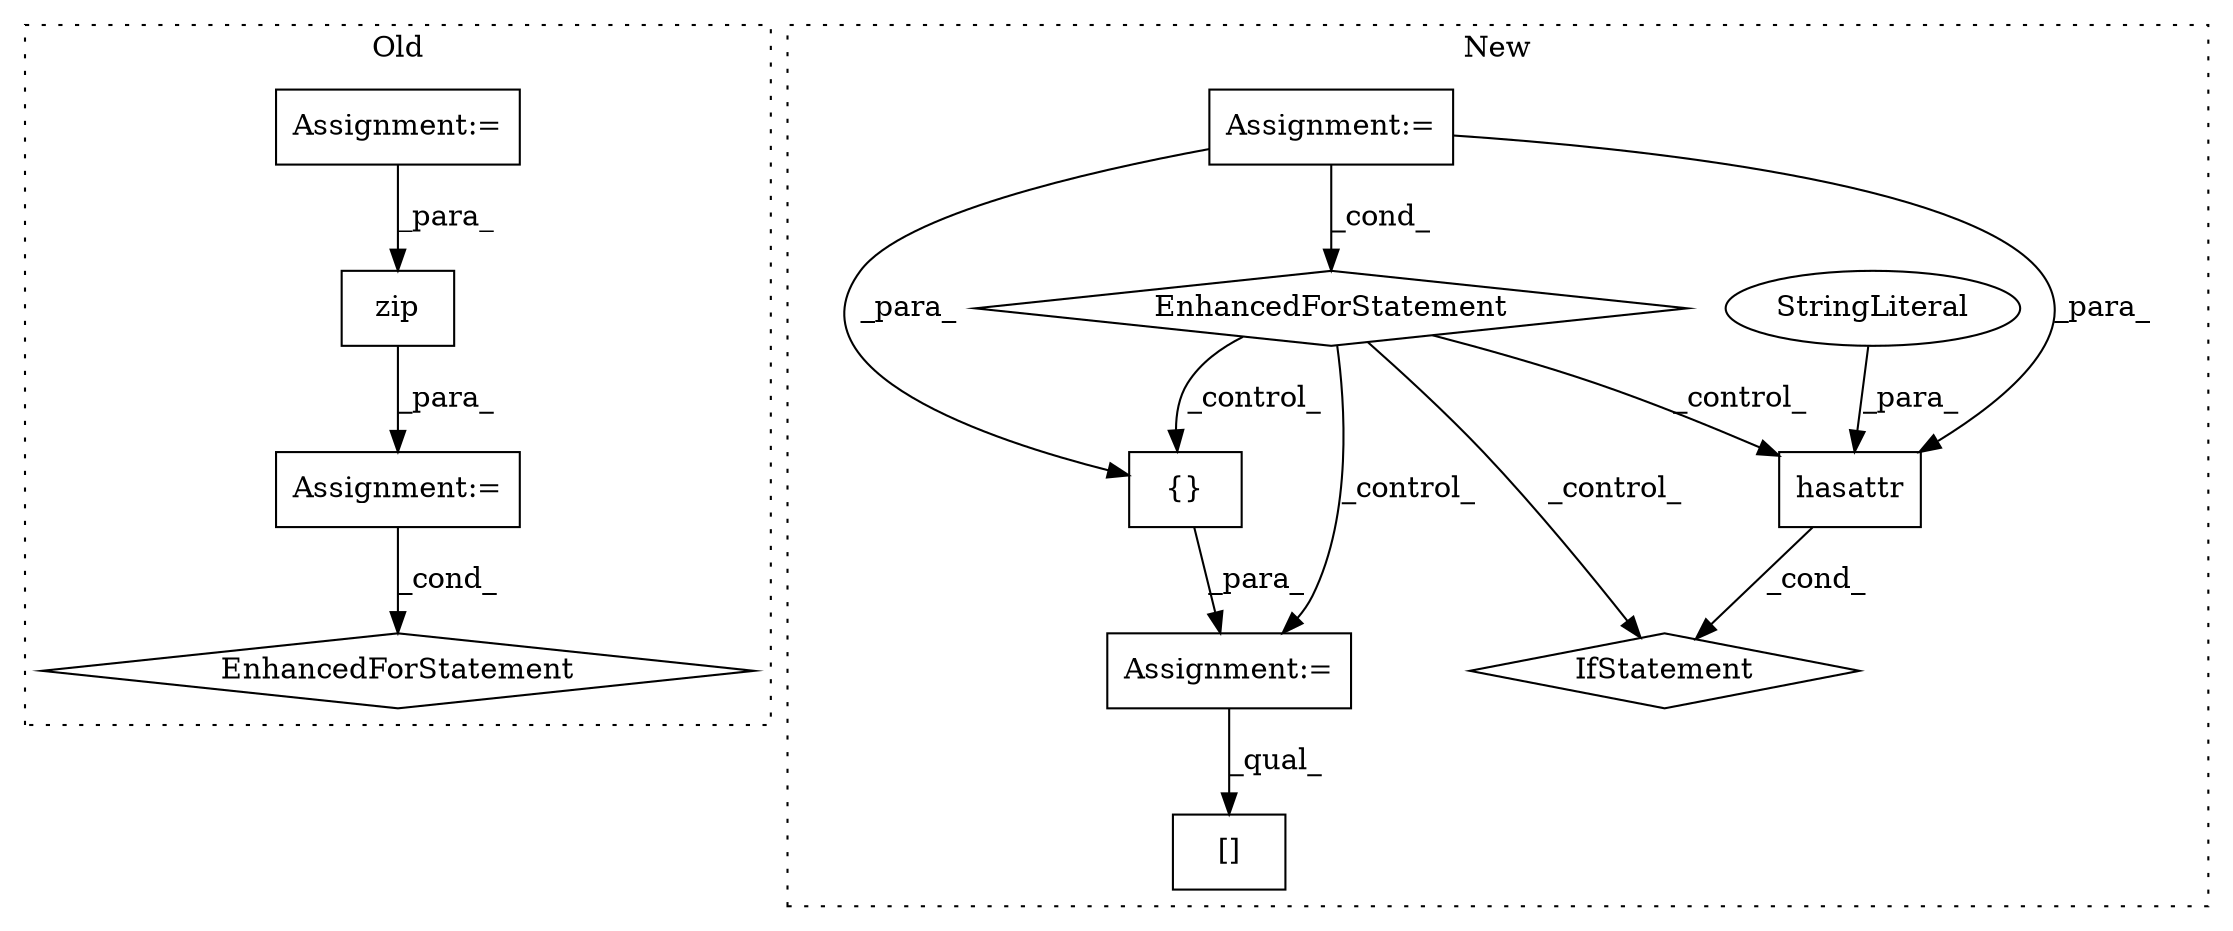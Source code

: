 digraph G {
subgraph cluster0 {
1 [label="zip" a="32" s="1158,1181" l="4,1" shape="box"];
5 [label="EnhancedForStatement" a="70" s="1079,1182" l="67,2" shape="diamond"];
9 [label="Assignment:=" a="7" s="927" l="12" shape="box"];
10 [label="Assignment:=" a="7" s="1079,1182" l="67,2" shape="box"];
label = "Old";
style="dotted";
}
subgraph cluster1 {
2 [label="hasattr" a="32" s="2223,2247" l="8,1" shape="box"];
3 [label="IfStatement" a="25" s="2219,2248" l="4,2" shape="diamond"];
4 [label="StringLiteral" a="45" s="2233" l="14" shape="ellipse"];
6 [label="EnhancedForStatement" a="70" s="1981,2057" l="53,2" shape="diamond"];
7 [label="{}" a="4" s="2327,2329" l="1,1" shape="box"];
8 [label="[]" a="2" s="2453,2478" l="7,1" shape="box"];
11 [label="Assignment:=" a="7" s="2316" l="2" shape="box"];
12 [label="Assignment:=" a="7" s="1981,2057" l="53,2" shape="box"];
label = "New";
style="dotted";
}
1 -> 10 [label="_para_"];
2 -> 3 [label="_cond_"];
4 -> 2 [label="_para_"];
6 -> 3 [label="_control_"];
6 -> 2 [label="_control_"];
6 -> 7 [label="_control_"];
6 -> 11 [label="_control_"];
7 -> 11 [label="_para_"];
9 -> 1 [label="_para_"];
10 -> 5 [label="_cond_"];
11 -> 8 [label="_qual_"];
12 -> 7 [label="_para_"];
12 -> 2 [label="_para_"];
12 -> 6 [label="_cond_"];
}